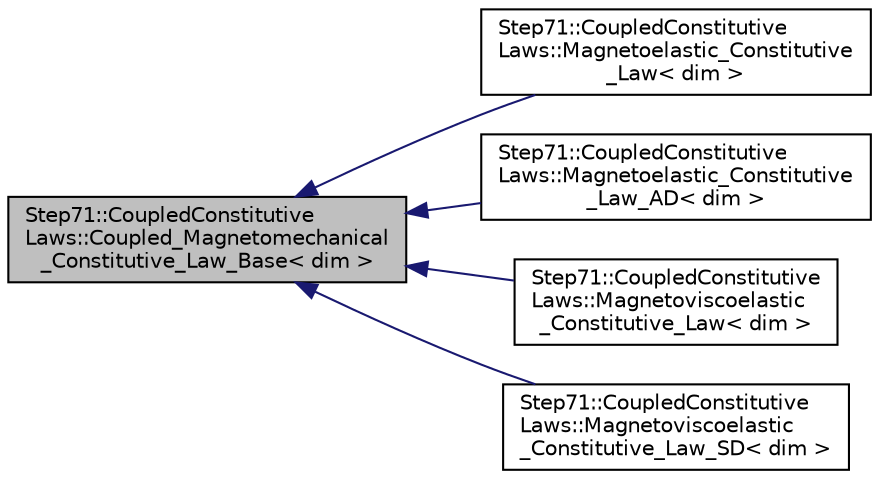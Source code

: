digraph "Step71::CoupledConstitutiveLaws::Coupled_Magnetomechanical_Constitutive_Law_Base&lt; dim &gt;"
{
 // LATEX_PDF_SIZE
  edge [fontname="Helvetica",fontsize="10",labelfontname="Helvetica",labelfontsize="10"];
  node [fontname="Helvetica",fontsize="10",shape=record];
  rankdir="LR";
  Node1 [label="Step71::CoupledConstitutive\lLaws::Coupled_Magnetomechanical\l_Constitutive_Law_Base\< dim \>",height=0.2,width=0.4,color="black", fillcolor="grey75", style="filled", fontcolor="black",tooltip=" "];
  Node1 -> Node2 [dir="back",color="midnightblue",fontsize="10",style="solid",fontname="Helvetica"];
  Node2 [label="Step71::CoupledConstitutive\lLaws::Magnetoelastic_Constitutive\l_Law\< dim \>",height=0.2,width=0.4,color="black", fillcolor="white", style="filled",URL="$classStep71_1_1CoupledConstitutiveLaws_1_1Magnetoelastic__Constitutive__Law.html",tooltip=" "];
  Node1 -> Node3 [dir="back",color="midnightblue",fontsize="10",style="solid",fontname="Helvetica"];
  Node3 [label="Step71::CoupledConstitutive\lLaws::Magnetoelastic_Constitutive\l_Law_AD\< dim \>",height=0.2,width=0.4,color="black", fillcolor="white", style="filled",URL="$classStep71_1_1CoupledConstitutiveLaws_1_1Magnetoelastic__Constitutive__Law__AD.html",tooltip=" "];
  Node1 -> Node4 [dir="back",color="midnightblue",fontsize="10",style="solid",fontname="Helvetica"];
  Node4 [label="Step71::CoupledConstitutive\lLaws::Magnetoviscoelastic\l_Constitutive_Law\< dim \>",height=0.2,width=0.4,color="black", fillcolor="white", style="filled",URL="$classStep71_1_1CoupledConstitutiveLaws_1_1Magnetoviscoelastic__Constitutive__Law.html",tooltip=" "];
  Node1 -> Node5 [dir="back",color="midnightblue",fontsize="10",style="solid",fontname="Helvetica"];
  Node5 [label="Step71::CoupledConstitutive\lLaws::Magnetoviscoelastic\l_Constitutive_Law_SD\< dim \>",height=0.2,width=0.4,color="black", fillcolor="white", style="filled",URL="$classStep71_1_1CoupledConstitutiveLaws_1_1Magnetoviscoelastic__Constitutive__Law__SD.html",tooltip=" "];
}
